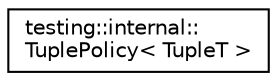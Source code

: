 digraph "Graphical Class Hierarchy"
{
  edge [fontname="Helvetica",fontsize="10",labelfontname="Helvetica",labelfontsize="10"];
  node [fontname="Helvetica",fontsize="10",shape=record];
  rankdir="LR";
  Node1 [label="testing::internal::\lTuplePolicy\< TupleT \>",height=0.2,width=0.4,color="black", fillcolor="white", style="filled",URL="$structtesting_1_1internal_1_1_tuple_policy.html"];
}
